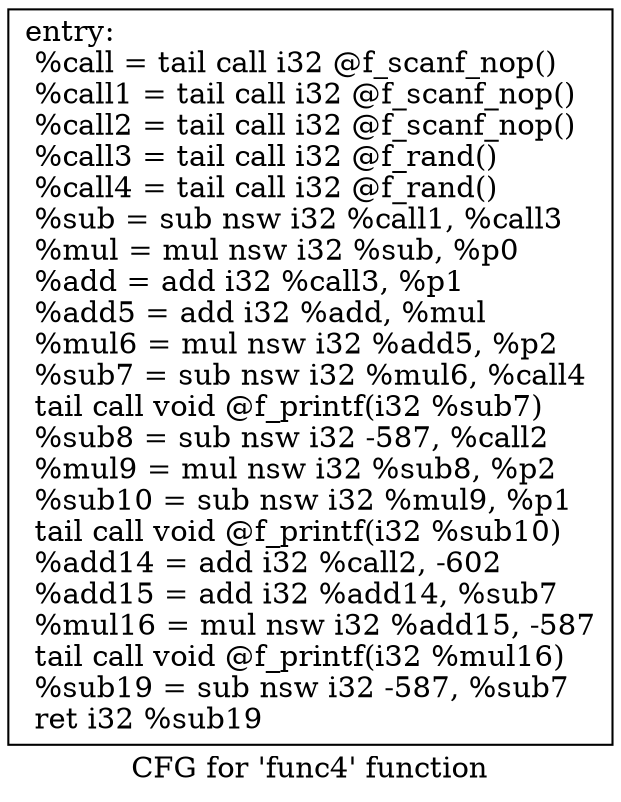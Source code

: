digraph "CFG for 'func4' function" {
	label="CFG for 'func4' function";

	Node0x561526484c00 [shape=record,label="{entry:\l  %call = tail call i32 @f_scanf_nop()\l  %call1 = tail call i32 @f_scanf_nop()\l  %call2 = tail call i32 @f_scanf_nop()\l  %call3 = tail call i32 @f_rand()\l  %call4 = tail call i32 @f_rand()\l  %sub = sub nsw i32 %call1, %call3\l  %mul = mul nsw i32 %sub, %p0\l  %add = add i32 %call3, %p1\l  %add5 = add i32 %add, %mul\l  %mul6 = mul nsw i32 %add5, %p2\l  %sub7 = sub nsw i32 %mul6, %call4\l  tail call void @f_printf(i32 %sub7)\l  %sub8 = sub nsw i32 -587, %call2\l  %mul9 = mul nsw i32 %sub8, %p2\l  %sub10 = sub nsw i32 %mul9, %p1\l  tail call void @f_printf(i32 %sub10)\l  %add14 = add i32 %call2, -602\l  %add15 = add i32 %add14, %sub7\l  %mul16 = mul nsw i32 %add15, -587\l  tail call void @f_printf(i32 %mul16)\l  %sub19 = sub nsw i32 -587, %sub7\l  ret i32 %sub19\l}"];
}
